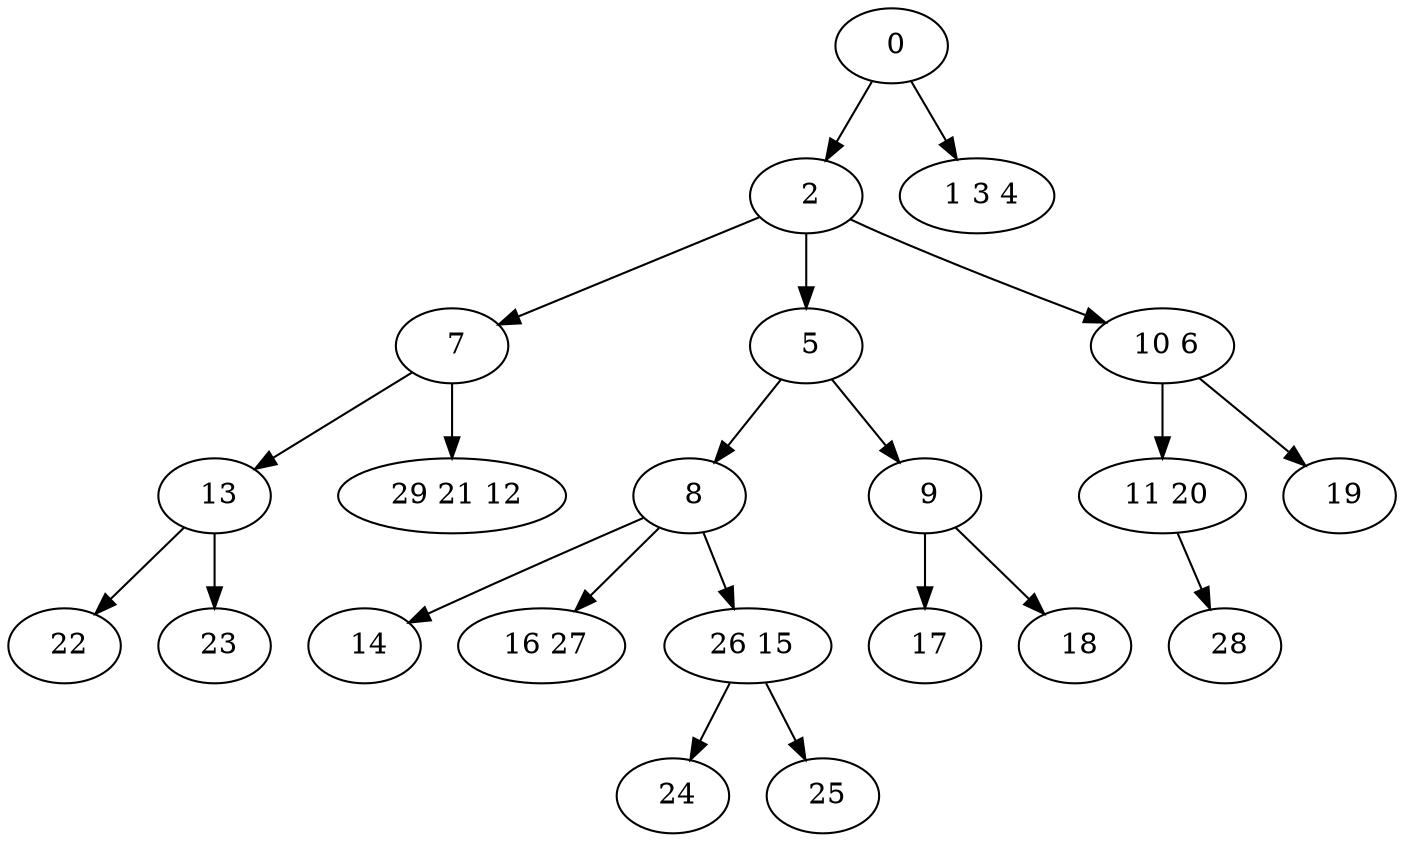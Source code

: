 digraph mytree {
" 0" -> " 2";
" 0" -> " 1 3 4";
" 2" -> " 7";
" 2" -> " 5";
" 2" -> " 10 6";
" 1 3 4";
" 7" -> " 13";
" 7" -> " 29 21 12";
" 5" -> " 8";
" 5" -> " 9";
" 8" -> " 14";
" 8" -> " 16 27";
" 8" -> " 26 15";
" 9" -> " 17";
" 9" -> " 18";
" 10 6" -> " 11 20";
" 10 6" -> " 19";
" 13" -> " 22";
" 13" -> " 23";
" 29 21 12";
" 14";
" 16 27";
" 26 15" -> " 24";
" 26 15" -> " 25";
" 17";
" 18";
" 22";
" 23";
" 24";
" 25";
" 11 20" -> " 28";
" 28";
" 19";
}
